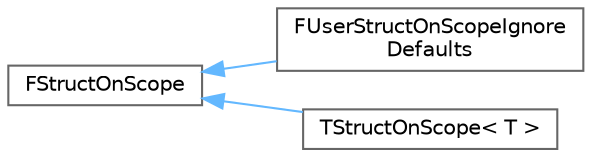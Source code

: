 digraph "Graphical Class Hierarchy"
{
 // INTERACTIVE_SVG=YES
 // LATEX_PDF_SIZE
  bgcolor="transparent";
  edge [fontname=Helvetica,fontsize=10,labelfontname=Helvetica,labelfontsize=10];
  node [fontname=Helvetica,fontsize=10,shape=box,height=0.2,width=0.4];
  rankdir="LR";
  Node0 [id="Node000000",label="FStructOnScope",height=0.2,width=0.4,color="grey40", fillcolor="white", style="filled",URL="$d2/dae/classFStructOnScope.html",tooltip=" "];
  Node0 -> Node1 [id="edge5158_Node000000_Node000001",dir="back",color="steelblue1",style="solid",tooltip=" "];
  Node1 [id="Node000001",label="FUserStructOnScopeIgnore\lDefaults",height=0.2,width=0.4,color="grey40", fillcolor="white", style="filled",URL="$d4/de5/classFUserStructOnScopeIgnoreDefaults.html",tooltip="Wrapper for StructOnScope that tells it to ignore default values."];
  Node0 -> Node2 [id="edge5159_Node000000_Node000002",dir="back",color="steelblue1",style="solid",tooltip=" "];
  Node2 [id="Node000002",label="TStructOnScope\< T \>",height=0.2,width=0.4,color="grey40", fillcolor="white", style="filled",URL="$d1/d04/classTStructOnScope.html",tooltip="Typed FStructOnScope that exposes type-safe access to the wrapped struct."];
}
